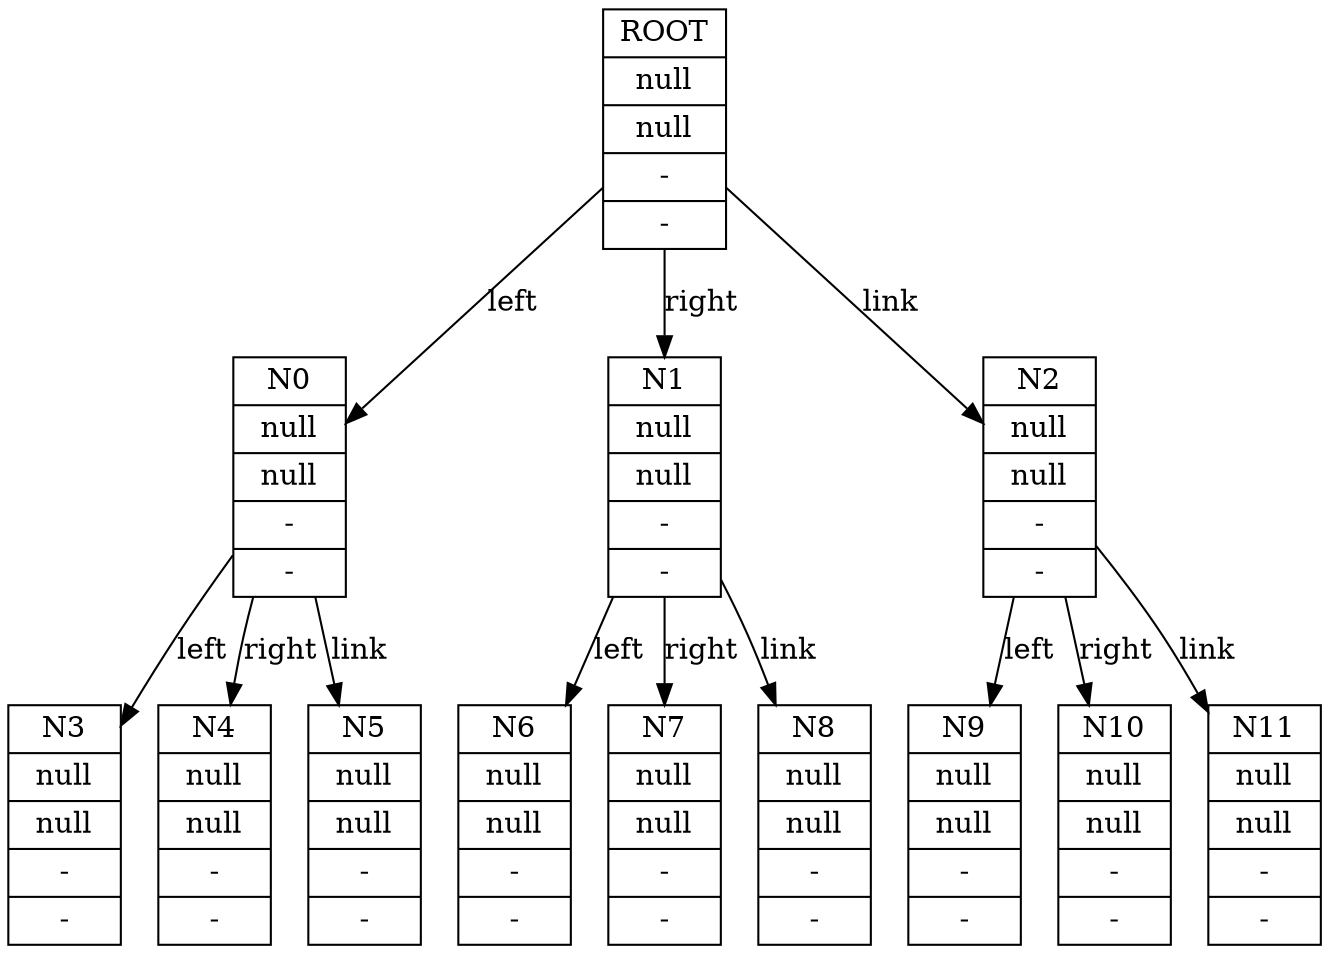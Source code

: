 digraph AST {
	"0" [shape=record, label="{<class> N3 | <subclass> null | <type> null | <object> - | <constant> -}"];
	"1" [shape=record, label="{<class> N4 | <subclass> null | <type> null | <object> - | <constant> -}"];
	"2" [shape=record, label="{<class> N0 | <subclass> null | <type> null | <object> - | <constant> -}"];
	"3" [shape=record, label="{<class> N5 | <subclass> null | <type> null | <object> - | <constant> -}"];
	"4" [shape=record, label="{<class> N6 | <subclass> null | <type> null | <object> - | <constant> -}"];
	"5" [shape=record, label="{<class> N7 | <subclass> null | <type> null | <object> - | <constant> -}"];
	"6" [shape=record, label="{<class> N1 | <subclass> null | <type> null | <object> - | <constant> -}"];
	"7" [shape=record, label="{<class> N8 | <subclass> null | <type> null | <object> - | <constant> -}"];
	"8" [shape=record, label="{<class> ROOT | <subclass> null | <type> null | <object> - | <constant> -}"];
	"9" [shape=record, label="{<class> N9 | <subclass> null | <type> null | <object> - | <constant> -}"];
	"10" [shape=record, label="{<class> N10 | <subclass> null | <type> null | <object> - | <constant> -}"];
	"11" [shape=record, label="{<class> N2 | <subclass> null | <type> null | <object> - | <constant> -}"];
	"12" [shape=record, label="{<class> N11 | <subclass> null | <type> null | <object> - | <constant> -}"];

	"2" -> "0" [label="left"];
	"2" -> "1" [label="right"];
	"2" -> "3" [label="link"];
	"6" -> "4" [label="left"];
	"6" -> "5" [label="right"];
	"6" -> "7" [label="link"];
	"8" -> "2" [label="left"];
	"8" -> "6" [label="right"];
	"8" -> "11" [label="link"];
	"11" -> "9" [label="left"];
	"11" -> "10" [label="right"];
	"11" -> "12" [label="link"];
}